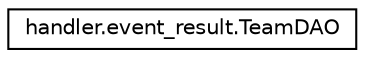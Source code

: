 digraph "Graphical Class Hierarchy"
{
  edge [fontname="Helvetica",fontsize="10",labelfontname="Helvetica",labelfontsize="10"];
  node [fontname="Helvetica",fontsize="10",shape=record];
  rankdir="LR";
  Node0 [label="handler.event_result.TeamDAO",height=0.2,width=0.4,color="black", fillcolor="white", style="filled",URL="$classhandler_1_1event__result_1_1_team_d_a_o.html"];
}
